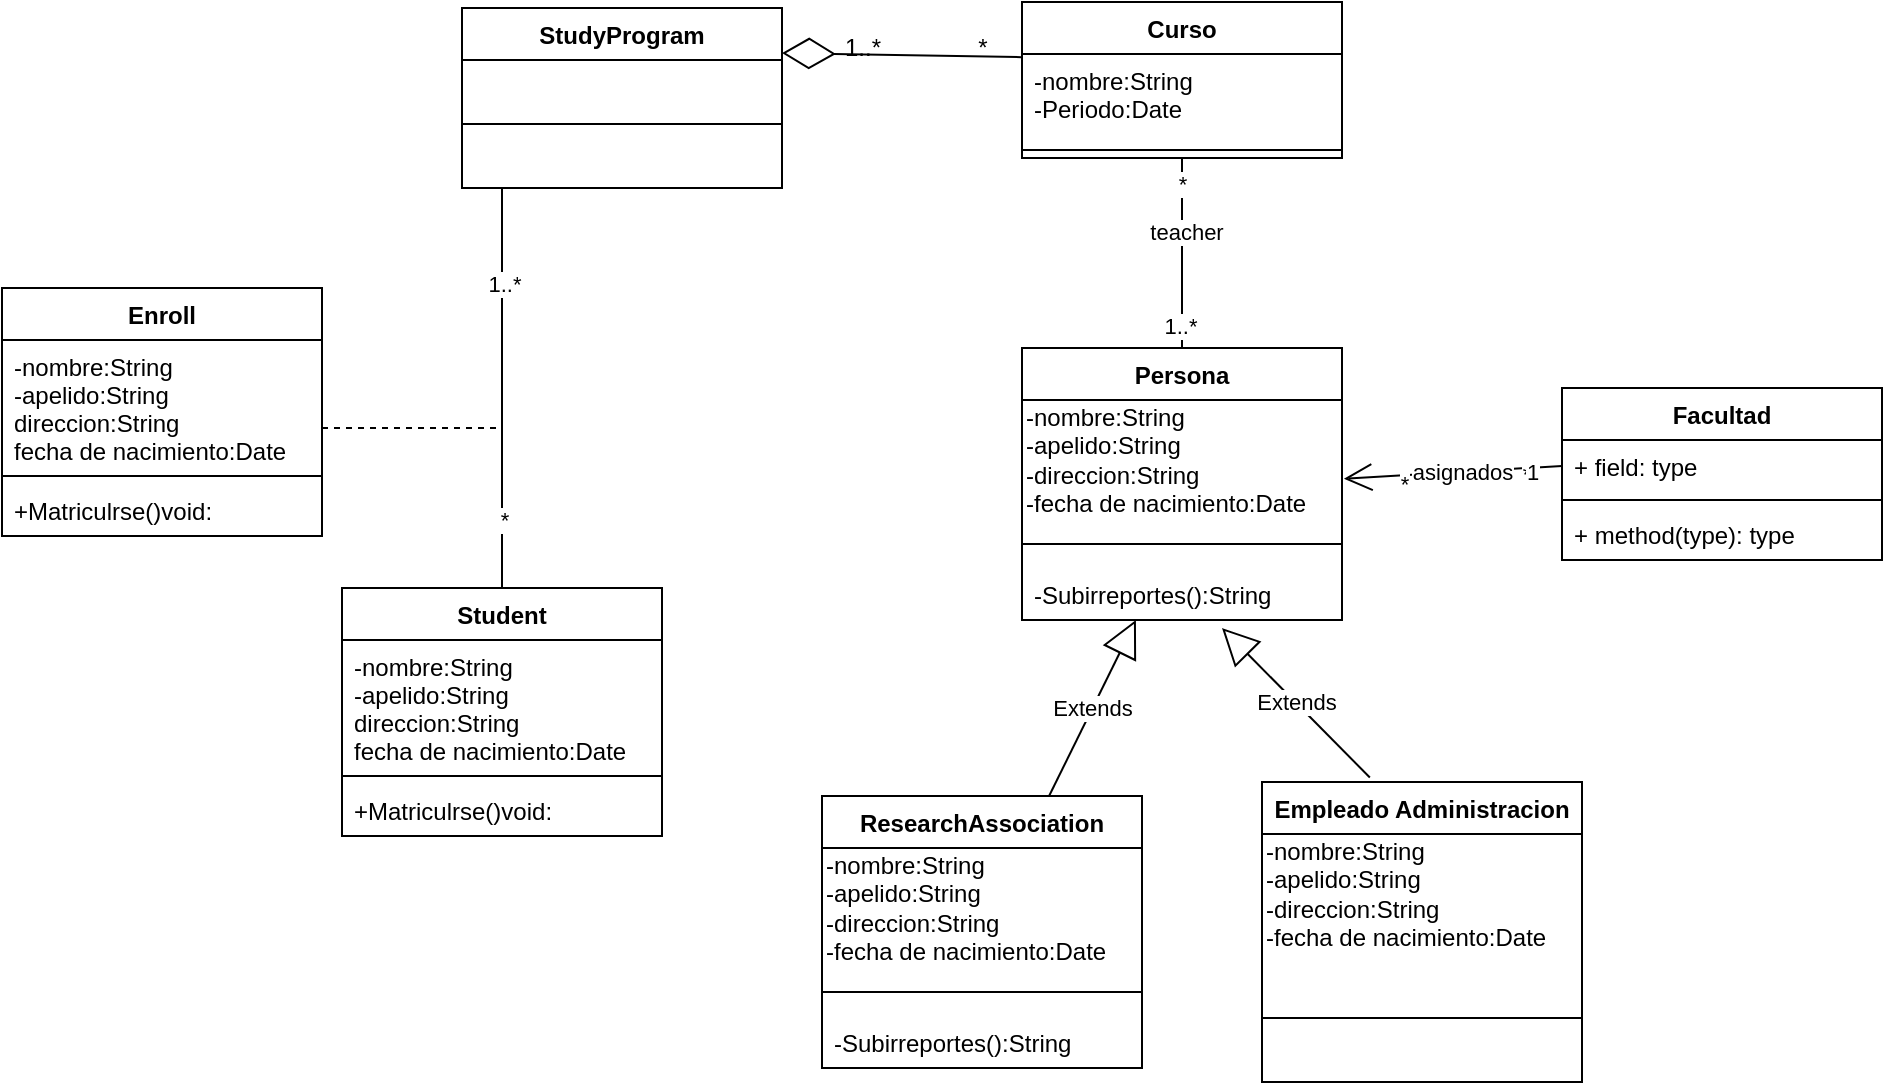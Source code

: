 <mxfile version="18.0.3" type="device"><diagram id="wdc4FWjdbrIUTejUpfQQ" name="Page-1"><mxGraphModel dx="1696" dy="544" grid="1" gridSize="10" guides="1" tooltips="1" connect="1" arrows="1" fold="1" page="1" pageScale="1" pageWidth="827" pageHeight="1169" math="0" shadow="0"><root><mxCell id="0"/><mxCell id="1" parent="0"/><mxCell id="-BbfCgeT9i1Z_m1JzASd-1" value="ResearchAssociation" style="swimlane;fontStyle=1;align=center;verticalAlign=top;childLayout=stackLayout;horizontal=1;startSize=26;horizontalStack=0;resizeParent=1;resizeParentMax=0;resizeLast=0;collapsible=1;marginBottom=0;" vertex="1" parent="1"><mxGeometry x="380" y="404" width="160" height="136" as="geometry"/></mxCell><mxCell id="-BbfCgeT9i1Z_m1JzASd-50" value="&lt;span style=&quot;&quot;&gt;-nombre:String&lt;/span&gt;&lt;br style=&quot;padding: 0px; margin: 0px;&quot;&gt;&lt;span style=&quot;&quot;&gt;-apelido:String&lt;/span&gt;&lt;br style=&quot;padding: 0px; margin: 0px;&quot;&gt;&lt;span style=&quot;&quot;&gt;-direccion:String&amp;nbsp;&lt;/span&gt;&lt;br style=&quot;padding: 0px; margin: 0px;&quot;&gt;&lt;span style=&quot;&quot;&gt;-fecha de nacimiento:Date&lt;/span&gt;" style="text;html=1;align=left;verticalAlign=middle;resizable=0;points=[];autosize=1;strokeColor=none;fillColor=none;" vertex="1" parent="-BbfCgeT9i1Z_m1JzASd-1"><mxGeometry y="26" width="160" height="60" as="geometry"/></mxCell><mxCell id="-BbfCgeT9i1Z_m1JzASd-3" value="" style="line;strokeWidth=1;fillColor=none;align=left;verticalAlign=middle;spacingTop=-1;spacingLeft=3;spacingRight=3;rotatable=0;labelPosition=right;points=[];portConstraint=eastwest;" vertex="1" parent="-BbfCgeT9i1Z_m1JzASd-1"><mxGeometry y="86" width="160" height="24" as="geometry"/></mxCell><mxCell id="-BbfCgeT9i1Z_m1JzASd-4" value="-Subirreportes():String" style="text;strokeColor=none;fillColor=none;align=left;verticalAlign=top;spacingLeft=4;spacingRight=4;overflow=hidden;rotatable=0;points=[[0,0.5],[1,0.5]];portConstraint=eastwest;" vertex="1" parent="-BbfCgeT9i1Z_m1JzASd-1"><mxGeometry y="110" width="160" height="26" as="geometry"/></mxCell><mxCell id="-BbfCgeT9i1Z_m1JzASd-9" value="Curso" style="swimlane;fontStyle=1;align=center;verticalAlign=top;childLayout=stackLayout;horizontal=1;startSize=26;horizontalStack=0;resizeParent=1;resizeParentMax=0;resizeLast=0;collapsible=1;marginBottom=0;" vertex="1" parent="1"><mxGeometry x="480" y="7" width="160" height="78" as="geometry"/></mxCell><mxCell id="-BbfCgeT9i1Z_m1JzASd-10" value="-nombre:String&#10;-Periodo:Date" style="text;strokeColor=none;fillColor=none;align=left;verticalAlign=top;spacingLeft=4;spacingRight=4;overflow=hidden;rotatable=0;points=[[0,0.5],[1,0.5]];portConstraint=eastwest;" vertex="1" parent="-BbfCgeT9i1Z_m1JzASd-9"><mxGeometry y="26" width="160" height="44" as="geometry"/></mxCell><mxCell id="-BbfCgeT9i1Z_m1JzASd-11" value="" style="line;strokeWidth=1;fillColor=none;align=left;verticalAlign=middle;spacingTop=-1;spacingLeft=3;spacingRight=3;rotatable=0;labelPosition=right;points=[];portConstraint=eastwest;" vertex="1" parent="-BbfCgeT9i1Z_m1JzASd-9"><mxGeometry y="70" width="160" height="8" as="geometry"/></mxCell><mxCell id="-BbfCgeT9i1Z_m1JzASd-13" value="Student" style="swimlane;fontStyle=1;align=center;verticalAlign=top;childLayout=stackLayout;horizontal=1;startSize=26;horizontalStack=0;resizeParent=1;resizeParentMax=0;resizeLast=0;collapsible=1;marginBottom=0;" vertex="1" parent="1"><mxGeometry x="140" y="300" width="160" height="124" as="geometry"/></mxCell><mxCell id="-BbfCgeT9i1Z_m1JzASd-14" value="-nombre:String&#10;-apelido:String&#10;direccion:String &#10;fecha de nacimiento:Date" style="text;strokeColor=none;fillColor=none;align=left;verticalAlign=top;spacingLeft=4;spacingRight=4;overflow=hidden;rotatable=0;points=[[0,0.5],[1,0.5]];portConstraint=eastwest;" vertex="1" parent="-BbfCgeT9i1Z_m1JzASd-13"><mxGeometry y="26" width="160" height="64" as="geometry"/></mxCell><mxCell id="-BbfCgeT9i1Z_m1JzASd-15" value="" style="line;strokeWidth=1;fillColor=none;align=left;verticalAlign=middle;spacingTop=-1;spacingLeft=3;spacingRight=3;rotatable=0;labelPosition=right;points=[];portConstraint=eastwest;" vertex="1" parent="-BbfCgeT9i1Z_m1JzASd-13"><mxGeometry y="90" width="160" height="8" as="geometry"/></mxCell><mxCell id="-BbfCgeT9i1Z_m1JzASd-16" value="+Matriculrse()void:" style="text;strokeColor=none;fillColor=none;align=left;verticalAlign=top;spacingLeft=4;spacingRight=4;overflow=hidden;rotatable=0;points=[[0,0.5],[1,0.5]];portConstraint=eastwest;" vertex="1" parent="-BbfCgeT9i1Z_m1JzASd-13"><mxGeometry y="98" width="160" height="26" as="geometry"/></mxCell><mxCell id="-BbfCgeT9i1Z_m1JzASd-17" value="StudyProgram" style="swimlane;fontStyle=1;align=center;verticalAlign=top;childLayout=stackLayout;horizontal=1;startSize=26;horizontalStack=0;resizeParent=1;resizeParentMax=0;resizeLast=0;collapsible=1;marginBottom=0;" vertex="1" parent="1"><mxGeometry x="200" y="10" width="160" height="90" as="geometry"/></mxCell><mxCell id="-BbfCgeT9i1Z_m1JzASd-19" value="" style="line;strokeWidth=1;fillColor=none;align=left;verticalAlign=middle;spacingTop=-1;spacingLeft=3;spacingRight=3;rotatable=0;labelPosition=right;points=[];portConstraint=eastwest;" vertex="1" parent="-BbfCgeT9i1Z_m1JzASd-17"><mxGeometry y="26" width="160" height="64" as="geometry"/></mxCell><mxCell id="-BbfCgeT9i1Z_m1JzASd-5" value="Facultad" style="swimlane;fontStyle=1;align=center;verticalAlign=top;childLayout=stackLayout;horizontal=1;startSize=26;horizontalStack=0;resizeParent=1;resizeParentMax=0;resizeLast=0;collapsible=1;marginBottom=0;" vertex="1" parent="1"><mxGeometry x="750" y="200" width="160" height="86" as="geometry"/></mxCell><mxCell id="-BbfCgeT9i1Z_m1JzASd-6" value="+ field: type" style="text;strokeColor=none;fillColor=none;align=left;verticalAlign=top;spacingLeft=4;spacingRight=4;overflow=hidden;rotatable=0;points=[[0,0.5],[1,0.5]];portConstraint=eastwest;" vertex="1" parent="-BbfCgeT9i1Z_m1JzASd-5"><mxGeometry y="26" width="160" height="26" as="geometry"/></mxCell><mxCell id="-BbfCgeT9i1Z_m1JzASd-7" value="" style="line;strokeWidth=1;fillColor=none;align=left;verticalAlign=middle;spacingTop=-1;spacingLeft=3;spacingRight=3;rotatable=0;labelPosition=right;points=[];portConstraint=eastwest;" vertex="1" parent="-BbfCgeT9i1Z_m1JzASd-5"><mxGeometry y="52" width="160" height="8" as="geometry"/></mxCell><mxCell id="-BbfCgeT9i1Z_m1JzASd-8" value="+ method(type): type" style="text;strokeColor=none;fillColor=none;align=left;verticalAlign=top;spacingLeft=4;spacingRight=4;overflow=hidden;rotatable=0;points=[[0,0.5],[1,0.5]];portConstraint=eastwest;" vertex="1" parent="-BbfCgeT9i1Z_m1JzASd-5"><mxGeometry y="60" width="160" height="26" as="geometry"/></mxCell><mxCell id="-BbfCgeT9i1Z_m1JzASd-22" value="Empleado Administracion" style="swimlane;fontStyle=1;align=center;verticalAlign=top;childLayout=stackLayout;horizontal=1;startSize=26;horizontalStack=0;resizeParent=1;resizeParentMax=0;resizeLast=0;collapsible=1;marginBottom=0;" vertex="1" parent="1"><mxGeometry x="600" y="397" width="160" height="150" as="geometry"/></mxCell><mxCell id="-BbfCgeT9i1Z_m1JzASd-55" value="&lt;span style=&quot;&quot;&gt;-nombre:String&lt;/span&gt;&lt;br style=&quot;padding: 0px; margin: 0px;&quot;&gt;&lt;span style=&quot;&quot;&gt;-apelido:String&lt;/span&gt;&lt;br style=&quot;padding: 0px; margin: 0px;&quot;&gt;&lt;span style=&quot;&quot;&gt;-direccion:String&amp;nbsp;&lt;/span&gt;&lt;br style=&quot;padding: 0px; margin: 0px;&quot;&gt;&lt;span style=&quot;&quot;&gt;-fecha de nacimiento:Date&lt;/span&gt;" style="text;html=1;align=left;verticalAlign=middle;resizable=0;points=[];autosize=1;strokeColor=none;fillColor=none;" vertex="1" parent="-BbfCgeT9i1Z_m1JzASd-22"><mxGeometry y="26" width="160" height="60" as="geometry"/></mxCell><mxCell id="-BbfCgeT9i1Z_m1JzASd-24" value="" style="line;strokeWidth=1;fillColor=none;align=left;verticalAlign=middle;spacingTop=-1;spacingLeft=3;spacingRight=3;rotatable=0;labelPosition=right;points=[];portConstraint=eastwest;" vertex="1" parent="-BbfCgeT9i1Z_m1JzASd-22"><mxGeometry y="86" width="160" height="64" as="geometry"/></mxCell><mxCell id="-BbfCgeT9i1Z_m1JzASd-27" value="" style="endArrow=none;html=1;rounded=0;exitX=0.5;exitY=0;exitDx=0;exitDy=0;" edge="1" parent="1" source="-BbfCgeT9i1Z_m1JzASd-13"><mxGeometry width="50" height="50" relative="1" as="geometry"><mxPoint x="350" y="140" as="sourcePoint"/><mxPoint x="220" y="100" as="targetPoint"/></mxGeometry></mxCell><mxCell id="-BbfCgeT9i1Z_m1JzASd-28" value="1..*" style="edgeLabel;html=1;align=center;verticalAlign=middle;resizable=0;points=[];" vertex="1" connectable="0" parent="-BbfCgeT9i1Z_m1JzASd-27"><mxGeometry x="0.527" y="-1" relative="1" as="geometry"><mxPoint as="offset"/></mxGeometry></mxCell><mxCell id="-BbfCgeT9i1Z_m1JzASd-29" value="*" style="edgeLabel;html=1;align=center;verticalAlign=middle;resizable=0;points=[];" vertex="1" connectable="0" parent="-BbfCgeT9i1Z_m1JzASd-27"><mxGeometry x="-0.662" y="-1" relative="1" as="geometry"><mxPoint as="offset"/></mxGeometry></mxCell><mxCell id="-BbfCgeT9i1Z_m1JzASd-30" value="" style="endArrow=diamondThin;endFill=0;endSize=24;html=1;rounded=0;entryX=1;entryY=0.25;entryDx=0;entryDy=0;exitX=-0.001;exitY=0.036;exitDx=0;exitDy=0;exitPerimeter=0;" edge="1" parent="1" source="-BbfCgeT9i1Z_m1JzASd-10" target="-BbfCgeT9i1Z_m1JzASd-17"><mxGeometry width="160" relative="1" as="geometry"><mxPoint x="540" y="140" as="sourcePoint"/><mxPoint x="610" y="120" as="targetPoint"/></mxGeometry></mxCell><mxCell id="-BbfCgeT9i1Z_m1JzASd-31" value="1..*" style="text;html=1;align=center;verticalAlign=middle;resizable=0;points=[];autosize=1;strokeColor=none;fillColor=none;" vertex="1" parent="1"><mxGeometry x="385" y="20" width="30" height="20" as="geometry"/></mxCell><mxCell id="-BbfCgeT9i1Z_m1JzASd-32" value="*" style="text;html=1;align=center;verticalAlign=middle;resizable=0;points=[];autosize=1;strokeColor=none;fillColor=none;" vertex="1" parent="1"><mxGeometry x="450" y="20" width="20" height="20" as="geometry"/></mxCell><mxCell id="-BbfCgeT9i1Z_m1JzASd-33" value="" style="endArrow=none;html=1;rounded=0;exitX=0.5;exitY=0;exitDx=0;exitDy=0;entryX=0.5;entryY=1;entryDx=0;entryDy=0;" edge="1" parent="1" source="-BbfCgeT9i1Z_m1JzASd-56" target="-BbfCgeT9i1Z_m1JzASd-9"><mxGeometry width="50" height="50" relative="1" as="geometry"><mxPoint x="650" y="190" as="sourcePoint"/><mxPoint x="559.04" y="115.004" as="targetPoint"/></mxGeometry></mxCell><mxCell id="-BbfCgeT9i1Z_m1JzASd-34" value="teacher" style="edgeLabel;html=1;align=center;verticalAlign=middle;resizable=0;points=[];" vertex="1" connectable="0" parent="-BbfCgeT9i1Z_m1JzASd-33"><mxGeometry x="0.223" y="-2" relative="1" as="geometry"><mxPoint as="offset"/></mxGeometry></mxCell><mxCell id="-BbfCgeT9i1Z_m1JzASd-35" value="*" style="edgeLabel;html=1;align=center;verticalAlign=middle;resizable=0;points=[];" vertex="1" connectable="0" parent="-BbfCgeT9i1Z_m1JzASd-33"><mxGeometry x="0.728" relative="1" as="geometry"><mxPoint as="offset"/></mxGeometry></mxCell><mxCell id="-BbfCgeT9i1Z_m1JzASd-36" value="1..*" style="edgeLabel;html=1;align=center;verticalAlign=middle;resizable=0;points=[];" vertex="1" connectable="0" parent="-BbfCgeT9i1Z_m1JzASd-33"><mxGeometry x="-0.767" y="1" relative="1" as="geometry"><mxPoint as="offset"/></mxGeometry></mxCell><mxCell id="-BbfCgeT9i1Z_m1JzASd-40" value="" style="endArrow=open;endFill=1;endSize=12;html=1;rounded=0;exitX=0;exitY=0.5;exitDx=0;exitDy=0;entryX=1.006;entryY=0.657;entryDx=0;entryDy=0;entryPerimeter=0;" edge="1" parent="1" source="-BbfCgeT9i1Z_m1JzASd-6" target="-BbfCgeT9i1Z_m1JzASd-57"><mxGeometry width="160" relative="1" as="geometry"><mxPoint x="640.0" y="239.421" as="sourcePoint"/><mxPoint x="670" y="260" as="targetPoint"/></mxGeometry></mxCell><mxCell id="-BbfCgeT9i1Z_m1JzASd-41" value="*" style="edgeLabel;html=1;align=center;verticalAlign=middle;resizable=0;points=[];" vertex="1" connectable="0" parent="-BbfCgeT9i1Z_m1JzASd-40"><mxGeometry x="-0.667" y="3" relative="1" as="geometry"><mxPoint as="offset"/></mxGeometry></mxCell><mxCell id="-BbfCgeT9i1Z_m1JzASd-42" value="*" style="edgeLabel;html=1;align=center;verticalAlign=middle;resizable=0;points=[];" vertex="1" connectable="0" parent="-BbfCgeT9i1Z_m1JzASd-40"><mxGeometry x="0.813" y="3" relative="1" as="geometry"><mxPoint x="19" as="offset"/></mxGeometry></mxCell><mxCell id="-BbfCgeT9i1Z_m1JzASd-51" value="asignados" style="edgeLabel;html=1;align=center;verticalAlign=middle;resizable=0;points=[];" vertex="1" connectable="0" parent="-BbfCgeT9i1Z_m1JzASd-40"><mxGeometry x="-0.078" relative="1" as="geometry"><mxPoint as="offset"/></mxGeometry></mxCell><mxCell id="-BbfCgeT9i1Z_m1JzASd-54" value="1" style="edgeLabel;html=1;align=center;verticalAlign=middle;resizable=0;points=[];" vertex="1" connectable="0" parent="-BbfCgeT9i1Z_m1JzASd-40"><mxGeometry x="-0.725" y="2" relative="1" as="geometry"><mxPoint as="offset"/></mxGeometry></mxCell><mxCell id="-BbfCgeT9i1Z_m1JzASd-56" value="Persona" style="swimlane;fontStyle=1;align=center;verticalAlign=top;childLayout=stackLayout;horizontal=1;startSize=26;horizontalStack=0;resizeParent=1;resizeParentMax=0;resizeLast=0;collapsible=1;marginBottom=0;" vertex="1" parent="1"><mxGeometry x="480" y="180" width="160" height="136" as="geometry"/></mxCell><mxCell id="-BbfCgeT9i1Z_m1JzASd-57" value="&lt;span style=&quot;&quot;&gt;-nombre:String&lt;/span&gt;&lt;br style=&quot;padding: 0px; margin: 0px;&quot;&gt;&lt;span style=&quot;&quot;&gt;-apelido:String&lt;/span&gt;&lt;br style=&quot;padding: 0px; margin: 0px;&quot;&gt;&lt;span style=&quot;&quot;&gt;-direccion:String&amp;nbsp;&lt;/span&gt;&lt;br style=&quot;padding: 0px; margin: 0px;&quot;&gt;&lt;span style=&quot;&quot;&gt;-fecha de nacimiento:Date&lt;/span&gt;" style="text;html=1;align=left;verticalAlign=middle;resizable=0;points=[];autosize=1;strokeColor=none;fillColor=none;" vertex="1" parent="-BbfCgeT9i1Z_m1JzASd-56"><mxGeometry y="26" width="160" height="60" as="geometry"/></mxCell><mxCell id="-BbfCgeT9i1Z_m1JzASd-58" value="" style="line;strokeWidth=1;fillColor=none;align=left;verticalAlign=middle;spacingTop=-1;spacingLeft=3;spacingRight=3;rotatable=0;labelPosition=right;points=[];portConstraint=eastwest;" vertex="1" parent="-BbfCgeT9i1Z_m1JzASd-56"><mxGeometry y="86" width="160" height="24" as="geometry"/></mxCell><mxCell id="-BbfCgeT9i1Z_m1JzASd-59" value="-Subirreportes():String" style="text;strokeColor=none;fillColor=none;align=left;verticalAlign=top;spacingLeft=4;spacingRight=4;overflow=hidden;rotatable=0;points=[[0,0.5],[1,0.5]];portConstraint=eastwest;" vertex="1" parent="-BbfCgeT9i1Z_m1JzASd-56"><mxGeometry y="110" width="160" height="26" as="geometry"/></mxCell><mxCell id="-BbfCgeT9i1Z_m1JzASd-60" value="Extends" style="endArrow=block;endSize=16;endFill=0;html=1;rounded=0;entryX=0.356;entryY=1;entryDx=0;entryDy=0;entryPerimeter=0;" edge="1" parent="1" source="-BbfCgeT9i1Z_m1JzASd-1" target="-BbfCgeT9i1Z_m1JzASd-59"><mxGeometry width="160" relative="1" as="geometry"><mxPoint x="550" y="310" as="sourcePoint"/><mxPoint x="530" y="330" as="targetPoint"/></mxGeometry></mxCell><mxCell id="-BbfCgeT9i1Z_m1JzASd-61" value="Extends" style="endArrow=block;endSize=16;endFill=0;html=1;rounded=0;exitX=0.337;exitY=-0.015;exitDx=0;exitDy=0;exitPerimeter=0;" edge="1" parent="1" source="-BbfCgeT9i1Z_m1JzASd-22"><mxGeometry width="160" relative="1" as="geometry"><mxPoint x="503.521" y="414" as="sourcePoint"/><mxPoint x="580" y="320" as="targetPoint"/></mxGeometry></mxCell><mxCell id="-BbfCgeT9i1Z_m1JzASd-63" value="Enroll" style="swimlane;fontStyle=1;align=center;verticalAlign=top;childLayout=stackLayout;horizontal=1;startSize=26;horizontalStack=0;resizeParent=1;resizeParentMax=0;resizeLast=0;collapsible=1;marginBottom=0;" vertex="1" parent="1"><mxGeometry x="-30" y="150" width="160" height="124" as="geometry"/></mxCell><mxCell id="-BbfCgeT9i1Z_m1JzASd-64" value="-nombre:String&#10;-apelido:String&#10;direccion:String &#10;fecha de nacimiento:Date" style="text;strokeColor=none;fillColor=none;align=left;verticalAlign=top;spacingLeft=4;spacingRight=4;overflow=hidden;rotatable=0;points=[[0,0.5],[1,0.5]];portConstraint=eastwest;" vertex="1" parent="-BbfCgeT9i1Z_m1JzASd-63"><mxGeometry y="26" width="160" height="64" as="geometry"/></mxCell><mxCell id="-BbfCgeT9i1Z_m1JzASd-65" value="" style="line;strokeWidth=1;fillColor=none;align=left;verticalAlign=middle;spacingTop=-1;spacingLeft=3;spacingRight=3;rotatable=0;labelPosition=right;points=[];portConstraint=eastwest;" vertex="1" parent="-BbfCgeT9i1Z_m1JzASd-63"><mxGeometry y="90" width="160" height="8" as="geometry"/></mxCell><mxCell id="-BbfCgeT9i1Z_m1JzASd-66" value="+Matriculrse()void:" style="text;strokeColor=none;fillColor=none;align=left;verticalAlign=top;spacingLeft=4;spacingRight=4;overflow=hidden;rotatable=0;points=[[0,0.5],[1,0.5]];portConstraint=eastwest;" vertex="1" parent="-BbfCgeT9i1Z_m1JzASd-63"><mxGeometry y="98" width="160" height="26" as="geometry"/></mxCell><mxCell id="-BbfCgeT9i1Z_m1JzASd-67" value="" style="endArrow=none;html=1;rounded=0;dashed=1;" edge="1" parent="1"><mxGeometry width="50" height="50" relative="1" as="geometry"><mxPoint x="130" y="220" as="sourcePoint"/><mxPoint x="220" y="220" as="targetPoint"/></mxGeometry></mxCell></root></mxGraphModel></diagram></mxfile>